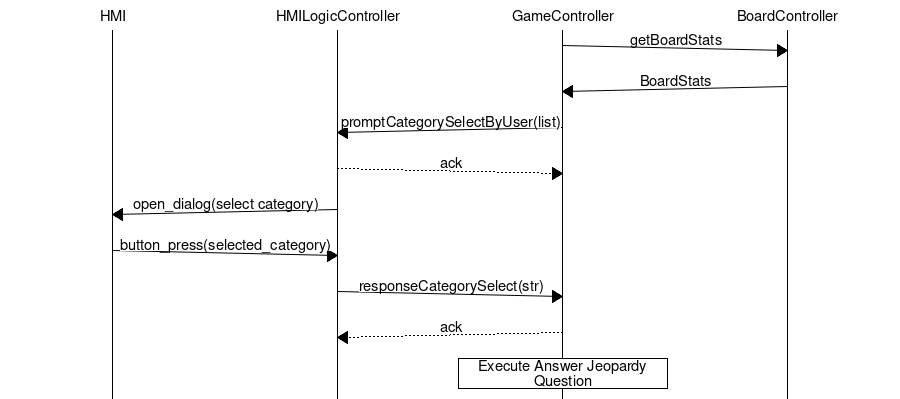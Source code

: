msc {

 arcgradient="5", hscale="1.5";



  HMI 		[label="HMI"],
  HMILog     [label="HMILogicController"],
  Game 		[label="GameController"],
  Board     [label="BoardController"];


  Game => Board [label="getBoardStats"];
  Board => Game [label="BoardStats"];
Game => HMILog [label="promptCategorySelectByUser(list)"];
  HMILog >> Game [label="ack"];
  HMILog => HMI	[label="open_dialog(select category)"];
  HMI => HMILog	[label="button_press(selected_category)"];
  HMILog => Game [label="responseCategorySelect(str)"];
  Game >> HMILog [label="ack"];
  Game box Game [label="Execute Answer Jeopardy Question"];
  }